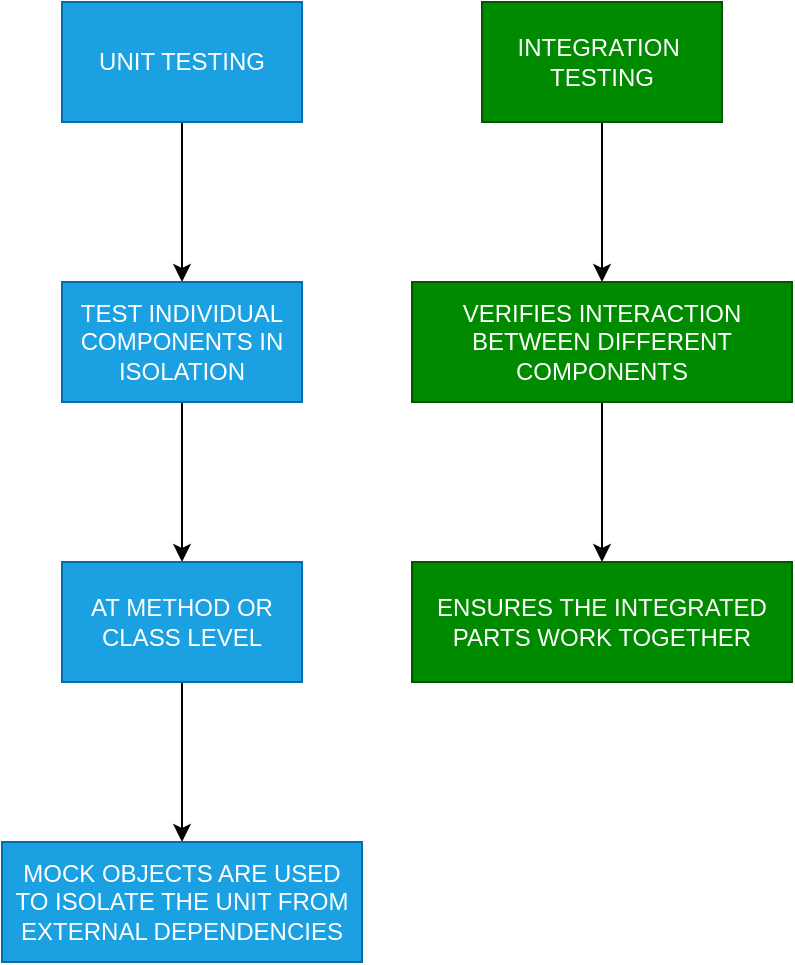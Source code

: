 <mxfile version="21.6.5" type="device" pages="2">
  <diagram name="KINDS" id="in_1sEUQBc4oRiaucIEL">
    <mxGraphModel dx="1434" dy="771" grid="1" gridSize="10" guides="1" tooltips="1" connect="1" arrows="1" fold="1" page="1" pageScale="1" pageWidth="827" pageHeight="1169" math="0" shadow="0">
      <root>
        <mxCell id="0" />
        <mxCell id="1" parent="0" />
        <mxCell id="QwxL4YkRWLd3QCmDV_RN-4" value="" style="edgeStyle=orthogonalEdgeStyle;rounded=0;orthogonalLoop=1;jettySize=auto;html=1;" edge="1" parent="1" source="QwxL4YkRWLd3QCmDV_RN-1" target="QwxL4YkRWLd3QCmDV_RN-3">
          <mxGeometry relative="1" as="geometry" />
        </mxCell>
        <mxCell id="QwxL4YkRWLd3QCmDV_RN-1" value="UNIT TESTING" style="rounded=0;whiteSpace=wrap;html=1;fillColor=#1ba1e2;fontColor=#ffffff;strokeColor=#006EAF;" vertex="1" parent="1">
          <mxGeometry x="100" y="120" width="120" height="60" as="geometry" />
        </mxCell>
        <mxCell id="QwxL4YkRWLd3QCmDV_RN-6" value="" style="edgeStyle=orthogonalEdgeStyle;rounded=0;orthogonalLoop=1;jettySize=auto;html=1;" edge="1" parent="1" source="QwxL4YkRWLd3QCmDV_RN-2" target="QwxL4YkRWLd3QCmDV_RN-5">
          <mxGeometry relative="1" as="geometry" />
        </mxCell>
        <mxCell id="QwxL4YkRWLd3QCmDV_RN-2" value="INTEGRATION&amp;nbsp;&lt;br&gt;TESTING" style="rounded=0;whiteSpace=wrap;html=1;fillColor=#008a00;fontColor=#ffffff;strokeColor=#005700;" vertex="1" parent="1">
          <mxGeometry x="310" y="120" width="120" height="60" as="geometry" />
        </mxCell>
        <mxCell id="QwxL4YkRWLd3QCmDV_RN-8" value="" style="edgeStyle=orthogonalEdgeStyle;rounded=0;orthogonalLoop=1;jettySize=auto;html=1;" edge="1" parent="1" source="QwxL4YkRWLd3QCmDV_RN-3" target="QwxL4YkRWLd3QCmDV_RN-7">
          <mxGeometry relative="1" as="geometry" />
        </mxCell>
        <mxCell id="QwxL4YkRWLd3QCmDV_RN-3" value="TEST INDIVIDUAL&lt;br&gt;COMPONENTS IN ISOLATION" style="rounded=0;whiteSpace=wrap;html=1;fillColor=#1ba1e2;fontColor=#ffffff;strokeColor=#006EAF;" vertex="1" parent="1">
          <mxGeometry x="100" y="260" width="120" height="60" as="geometry" />
        </mxCell>
        <mxCell id="QwxL4YkRWLd3QCmDV_RN-10" value="" style="edgeStyle=orthogonalEdgeStyle;rounded=0;orthogonalLoop=1;jettySize=auto;html=1;" edge="1" parent="1" source="QwxL4YkRWLd3QCmDV_RN-5" target="QwxL4YkRWLd3QCmDV_RN-9">
          <mxGeometry relative="1" as="geometry" />
        </mxCell>
        <mxCell id="QwxL4YkRWLd3QCmDV_RN-5" value="VERIFIES INTERACTION BETWEEN DIFFERENT COMPONENTS" style="rounded=0;whiteSpace=wrap;html=1;fillColor=#008a00;fontColor=#ffffff;strokeColor=#005700;" vertex="1" parent="1">
          <mxGeometry x="275" y="260" width="190" height="60" as="geometry" />
        </mxCell>
        <mxCell id="QwxL4YkRWLd3QCmDV_RN-12" value="" style="edgeStyle=orthogonalEdgeStyle;rounded=0;orthogonalLoop=1;jettySize=auto;html=1;" edge="1" parent="1" source="QwxL4YkRWLd3QCmDV_RN-7" target="QwxL4YkRWLd3QCmDV_RN-11">
          <mxGeometry relative="1" as="geometry" />
        </mxCell>
        <mxCell id="QwxL4YkRWLd3QCmDV_RN-7" value="AT METHOD OR CLASS LEVEL" style="rounded=0;whiteSpace=wrap;html=1;fillColor=#1ba1e2;fontColor=#ffffff;strokeColor=#006EAF;" vertex="1" parent="1">
          <mxGeometry x="100" y="400" width="120" height="60" as="geometry" />
        </mxCell>
        <mxCell id="QwxL4YkRWLd3QCmDV_RN-9" value="ENSURES THE INTEGRATED PARTS WORK TOGETHER" style="rounded=0;whiteSpace=wrap;html=1;fillColor=#008a00;fontColor=#ffffff;strokeColor=#005700;" vertex="1" parent="1">
          <mxGeometry x="275" y="400" width="190" height="60" as="geometry" />
        </mxCell>
        <mxCell id="QwxL4YkRWLd3QCmDV_RN-11" value="MOCK OBJECTS ARE USED TO ISOLATE THE UNIT FROM EXTERNAL DEPENDENCIES" style="rounded=0;whiteSpace=wrap;html=1;fillColor=#1ba1e2;fontColor=#ffffff;strokeColor=#006EAF;" vertex="1" parent="1">
          <mxGeometry x="70" y="540" width="180" height="60" as="geometry" />
        </mxCell>
      </root>
    </mxGraphModel>
  </diagram>
  <diagram id="jVKJ0oBJJIVDnFvyrW2L" name="TDD">
    <mxGraphModel dx="1434" dy="771" grid="1" gridSize="10" guides="1" tooltips="1" connect="1" arrows="1" fold="1" page="1" pageScale="1" pageWidth="827" pageHeight="1169" math="0" shadow="0">
      <root>
        <mxCell id="0" />
        <mxCell id="1" parent="0" />
        <mxCell id="4lNVNQyGQVYyvvqS3Nd8-3" value="" style="edgeStyle=orthogonalEdgeStyle;rounded=0;orthogonalLoop=1;jettySize=auto;html=1;" edge="1" parent="1" source="4lNVNQyGQVYyvvqS3Nd8-1" target="4lNVNQyGQVYyvvqS3Nd8-2">
          <mxGeometry relative="1" as="geometry" />
        </mxCell>
        <mxCell id="4lNVNQyGQVYyvvqS3Nd8-1" value="TDD" style="rounded=0;whiteSpace=wrap;html=1;fillColor=#60a917;strokeColor=#2D7600;fontColor=#ffffff;" vertex="1" parent="1">
          <mxGeometry x="200" y="120" width="120" height="60" as="geometry" />
        </mxCell>
        <mxCell id="4lNVNQyGQVYyvvqS3Nd8-5" value="" style="edgeStyle=orthogonalEdgeStyle;rounded=0;orthogonalLoop=1;jettySize=auto;html=1;" edge="1" parent="1" source="4lNVNQyGQVYyvvqS3Nd8-2" target="4lNVNQyGQVYyvvqS3Nd8-4">
          <mxGeometry relative="1" as="geometry" />
        </mxCell>
        <mxCell id="4lNVNQyGQVYyvvqS3Nd8-2" value="TEST-DRIVE DEVELOPMENT" style="rounded=0;whiteSpace=wrap;html=1;fillColor=#60a917;strokeColor=#2D7600;fontColor=#ffffff;" vertex="1" parent="1">
          <mxGeometry x="200" y="210" width="120" height="60" as="geometry" />
        </mxCell>
        <mxCell id="4lNVNQyGQVYyvvqS3Nd8-7" value="" style="edgeStyle=orthogonalEdgeStyle;rounded=0;orthogonalLoop=1;jettySize=auto;html=1;" edge="1" parent="1" source="4lNVNQyGQVYyvvqS3Nd8-4" target="4lNVNQyGQVYyvvqS3Nd8-6">
          <mxGeometry relative="1" as="geometry" />
        </mxCell>
        <mxCell id="4lNVNQyGQVYyvvqS3Nd8-4" value="APPROACH WHERE TEST ARE WRITTEN BEFORE ACTUAL CODE" style="rounded=0;whiteSpace=wrap;html=1;fillColor=#60a917;strokeColor=#2D7600;fontColor=#ffffff;" vertex="1" parent="1">
          <mxGeometry x="175" y="310" width="170" height="60" as="geometry" />
        </mxCell>
        <mxCell id="4lNVNQyGQVYyvvqS3Nd8-9" value="" style="edgeStyle=orthogonalEdgeStyle;rounded=0;orthogonalLoop=1;jettySize=auto;html=1;" edge="1" parent="1" source="4lNVNQyGQVYyvvqS3Nd8-6" target="4lNVNQyGQVYyvvqS3Nd8-8">
          <mxGeometry relative="1" as="geometry" />
        </mxCell>
        <mxCell id="4lNVNQyGQVYyvvqS3Nd8-6" value="WRITE A FAILING TEST DESCRIBING DESIRED FUNCTIONALITY" style="rounded=0;whiteSpace=wrap;html=1;fillColor=#60a917;strokeColor=#2D7600;fontColor=#ffffff;" vertex="1" parent="1">
          <mxGeometry x="425" y="310" width="170" height="60" as="geometry" />
        </mxCell>
        <mxCell id="4lNVNQyGQVYyvvqS3Nd8-11" value="" style="edgeStyle=orthogonalEdgeStyle;rounded=0;orthogonalLoop=1;jettySize=auto;html=1;" edge="1" parent="1" source="4lNVNQyGQVYyvvqS3Nd8-8" target="4lNVNQyGQVYyvvqS3Nd8-10">
          <mxGeometry relative="1" as="geometry" />
        </mxCell>
        <mxCell id="4lNVNQyGQVYyvvqS3Nd8-8" value="WRITE THE MINIMUM CODE NEEDED TO PASS THE TEST" style="rounded=0;whiteSpace=wrap;html=1;fillColor=#60a917;strokeColor=#2D7600;fontColor=#ffffff;" vertex="1" parent="1">
          <mxGeometry x="425" y="400" width="170" height="60" as="geometry" />
        </mxCell>
        <mxCell id="4lNVNQyGQVYyvvqS3Nd8-10" value="REFACTOR THE CODE WHILE ENSURING THE TEST PASSES" style="rounded=0;whiteSpace=wrap;html=1;fillColor=#60a917;strokeColor=#2D7600;fontColor=#ffffff;" vertex="1" parent="1">
          <mxGeometry x="425" y="500" width="170" height="60" as="geometry" />
        </mxCell>
        <mxCell id="4lNVNQyGQVYyvvqS3Nd8-13" value="CODE QUALITY" style="rounded=0;whiteSpace=wrap;html=1;fillColor=#0050ef;fontColor=#ffffff;strokeColor=#001DBC;" vertex="1" parent="1">
          <mxGeometry x="640" y="120" width="120" height="60" as="geometry" />
        </mxCell>
        <mxCell id="4lNVNQyGQVYyvvqS3Nd8-14" value="ENSURES TEST COVERAGE" style="rounded=0;whiteSpace=wrap;html=1;fillColor=#0050ef;fontColor=#ffffff;strokeColor=#001DBC;" vertex="1" parent="1">
          <mxGeometry x="640" y="200" width="120" height="60" as="geometry" />
        </mxCell>
        <mxCell id="4lNVNQyGQVYyvvqS3Nd8-15" value="PROVIDES EARLY FEEDBACK" style="rounded=0;whiteSpace=wrap;html=1;fillColor=#0050ef;fontColor=#ffffff;strokeColor=#001DBC;" vertex="1" parent="1">
          <mxGeometry x="640" y="280" width="120" height="60" as="geometry" />
        </mxCell>
      </root>
    </mxGraphModel>
  </diagram>
</mxfile>
